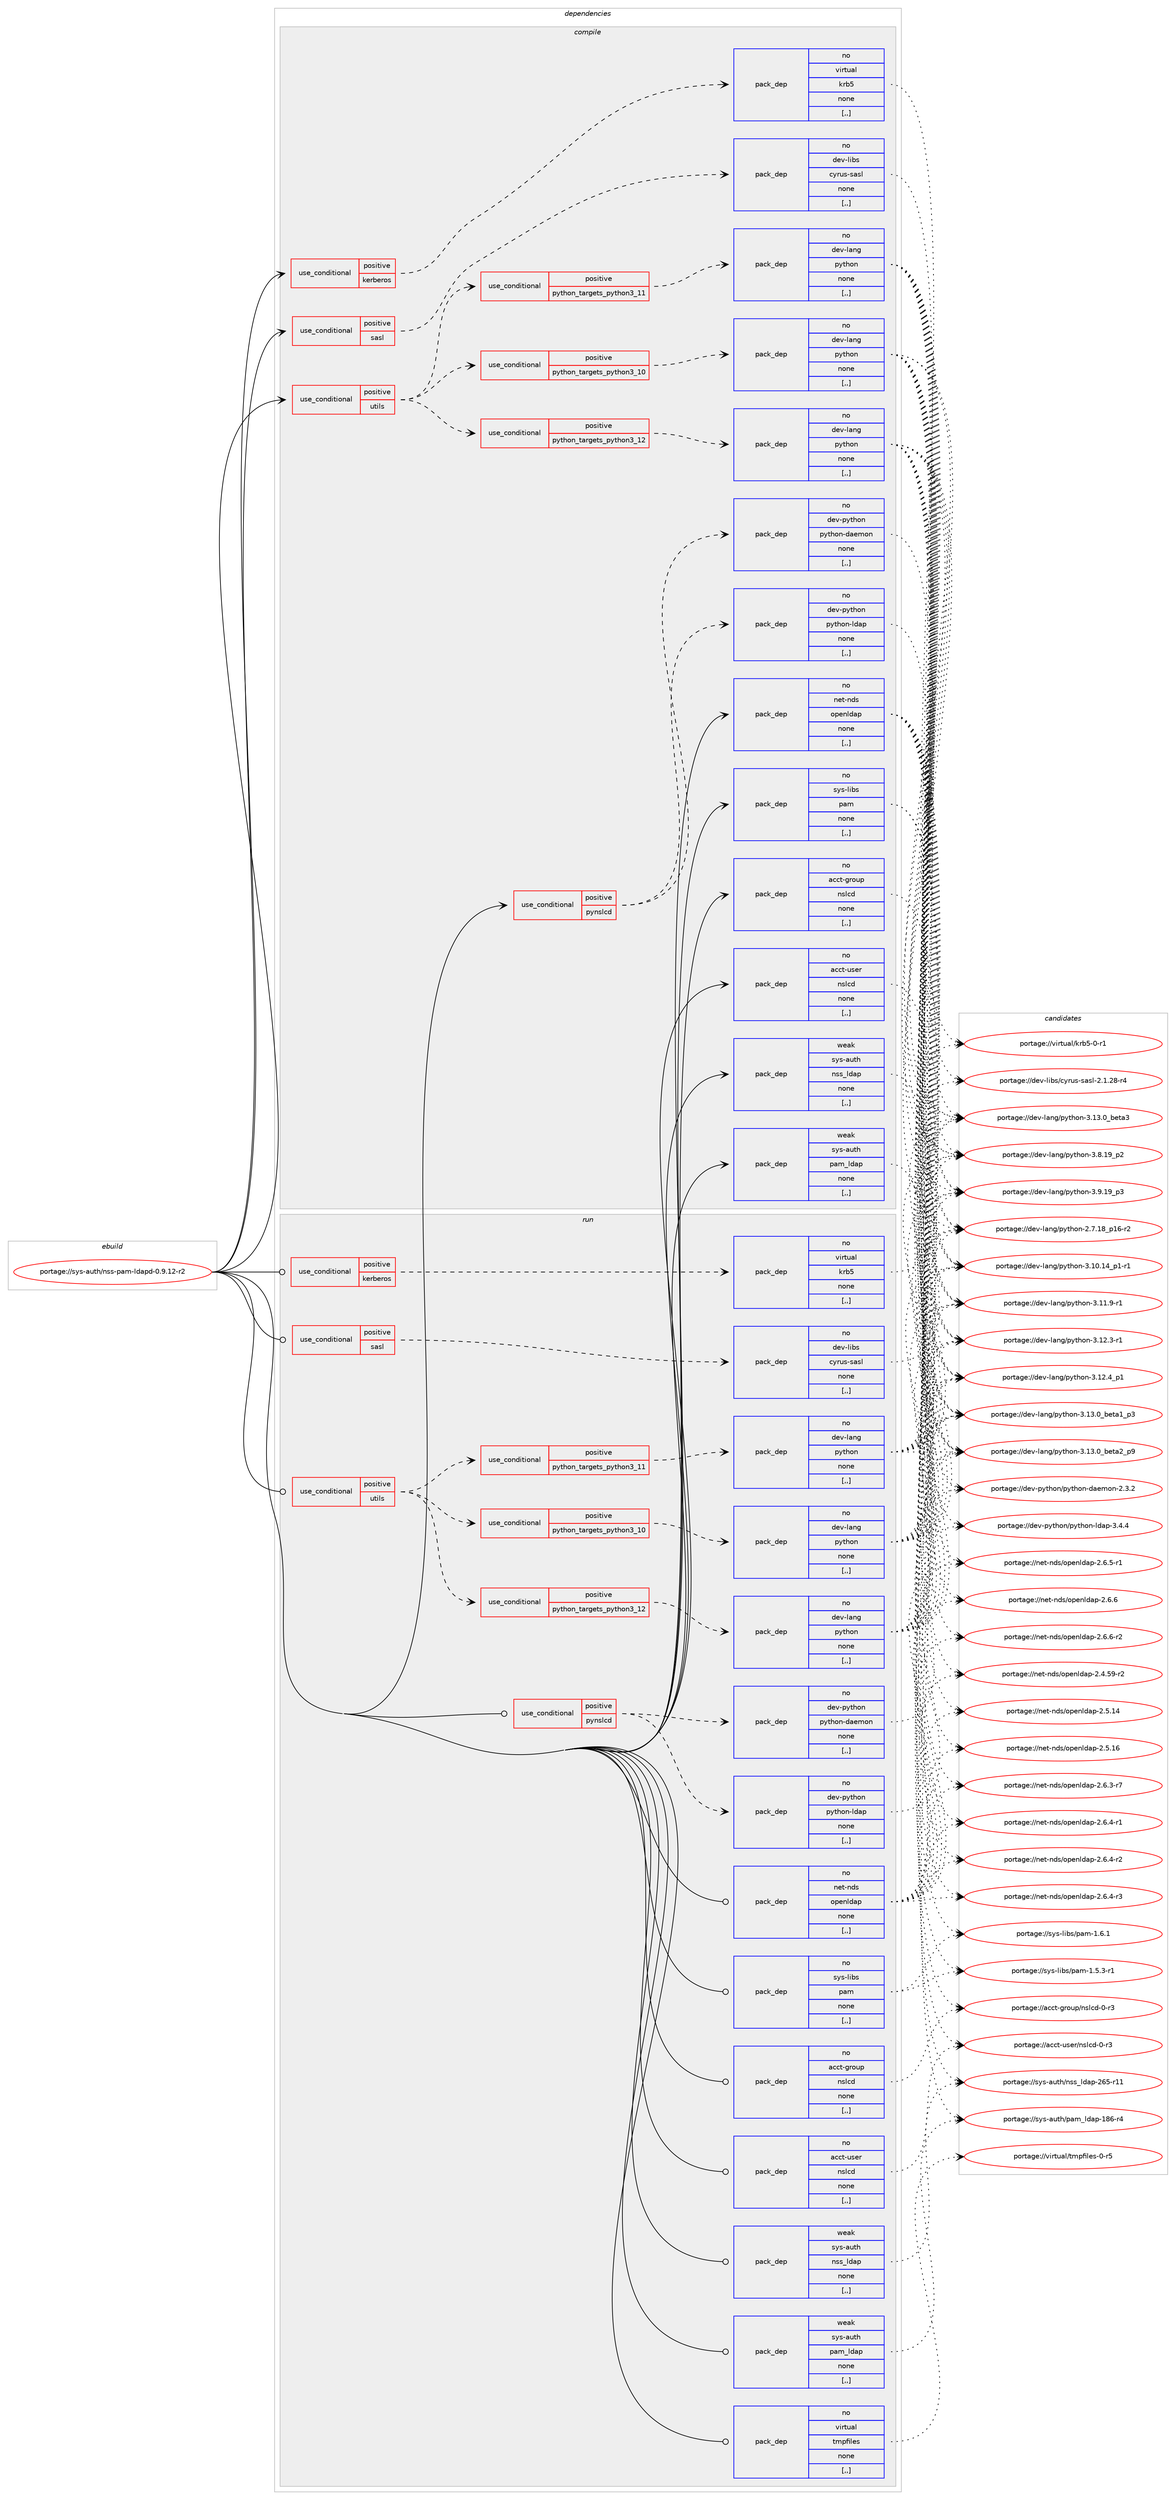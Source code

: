digraph prolog {

# *************
# Graph options
# *************

newrank=true;
concentrate=true;
compound=true;
graph [rankdir=LR,fontname=Helvetica,fontsize=10,ranksep=1.5];#, ranksep=2.5, nodesep=0.2];
edge  [arrowhead=vee];
node  [fontname=Helvetica,fontsize=10];

# **********
# The ebuild
# **********

subgraph cluster_leftcol {
color=gray;
rank=same;
label=<<i>ebuild</i>>;
id [label="portage://sys-auth/nss-pam-ldapd-0.9.12-r2", color=red, width=4, href="../sys-auth/nss-pam-ldapd-0.9.12-r2.svg"];
}

# ****************
# The dependencies
# ****************

subgraph cluster_midcol {
color=gray;
label=<<i>dependencies</i>>;
subgraph cluster_compile {
fillcolor="#eeeeee";
style=filled;
label=<<i>compile</i>>;
subgraph cond110501 {
dependency417073 [label=<<TABLE BORDER="0" CELLBORDER="1" CELLSPACING="0" CELLPADDING="4"><TR><TD ROWSPAN="3" CELLPADDING="10">use_conditional</TD></TR><TR><TD>positive</TD></TR><TR><TD>kerberos</TD></TR></TABLE>>, shape=none, color=red];
subgraph pack303703 {
dependency417074 [label=<<TABLE BORDER="0" CELLBORDER="1" CELLSPACING="0" CELLPADDING="4" WIDTH="220"><TR><TD ROWSPAN="6" CELLPADDING="30">pack_dep</TD></TR><TR><TD WIDTH="110">no</TD></TR><TR><TD>virtual</TD></TR><TR><TD>krb5</TD></TR><TR><TD>none</TD></TR><TR><TD>[,,]</TD></TR></TABLE>>, shape=none, color=blue];
}
dependency417073:e -> dependency417074:w [weight=20,style="dashed",arrowhead="vee"];
}
id:e -> dependency417073:w [weight=20,style="solid",arrowhead="vee"];
subgraph cond110502 {
dependency417075 [label=<<TABLE BORDER="0" CELLBORDER="1" CELLSPACING="0" CELLPADDING="4"><TR><TD ROWSPAN="3" CELLPADDING="10">use_conditional</TD></TR><TR><TD>positive</TD></TR><TR><TD>pynslcd</TD></TR></TABLE>>, shape=none, color=red];
subgraph pack303704 {
dependency417076 [label=<<TABLE BORDER="0" CELLBORDER="1" CELLSPACING="0" CELLPADDING="4" WIDTH="220"><TR><TD ROWSPAN="6" CELLPADDING="30">pack_dep</TD></TR><TR><TD WIDTH="110">no</TD></TR><TR><TD>dev-python</TD></TR><TR><TD>python-ldap</TD></TR><TR><TD>none</TD></TR><TR><TD>[,,]</TD></TR></TABLE>>, shape=none, color=blue];
}
dependency417075:e -> dependency417076:w [weight=20,style="dashed",arrowhead="vee"];
subgraph pack303705 {
dependency417077 [label=<<TABLE BORDER="0" CELLBORDER="1" CELLSPACING="0" CELLPADDING="4" WIDTH="220"><TR><TD ROWSPAN="6" CELLPADDING="30">pack_dep</TD></TR><TR><TD WIDTH="110">no</TD></TR><TR><TD>dev-python</TD></TR><TR><TD>python-daemon</TD></TR><TR><TD>none</TD></TR><TR><TD>[,,]</TD></TR></TABLE>>, shape=none, color=blue];
}
dependency417075:e -> dependency417077:w [weight=20,style="dashed",arrowhead="vee"];
}
id:e -> dependency417075:w [weight=20,style="solid",arrowhead="vee"];
subgraph cond110503 {
dependency417078 [label=<<TABLE BORDER="0" CELLBORDER="1" CELLSPACING="0" CELLPADDING="4"><TR><TD ROWSPAN="3" CELLPADDING="10">use_conditional</TD></TR><TR><TD>positive</TD></TR><TR><TD>sasl</TD></TR></TABLE>>, shape=none, color=red];
subgraph pack303706 {
dependency417079 [label=<<TABLE BORDER="0" CELLBORDER="1" CELLSPACING="0" CELLPADDING="4" WIDTH="220"><TR><TD ROWSPAN="6" CELLPADDING="30">pack_dep</TD></TR><TR><TD WIDTH="110">no</TD></TR><TR><TD>dev-libs</TD></TR><TR><TD>cyrus-sasl</TD></TR><TR><TD>none</TD></TR><TR><TD>[,,]</TD></TR></TABLE>>, shape=none, color=blue];
}
dependency417078:e -> dependency417079:w [weight=20,style="dashed",arrowhead="vee"];
}
id:e -> dependency417078:w [weight=20,style="solid",arrowhead="vee"];
subgraph cond110504 {
dependency417080 [label=<<TABLE BORDER="0" CELLBORDER="1" CELLSPACING="0" CELLPADDING="4"><TR><TD ROWSPAN="3" CELLPADDING="10">use_conditional</TD></TR><TR><TD>positive</TD></TR><TR><TD>utils</TD></TR></TABLE>>, shape=none, color=red];
subgraph cond110505 {
dependency417081 [label=<<TABLE BORDER="0" CELLBORDER="1" CELLSPACING="0" CELLPADDING="4"><TR><TD ROWSPAN="3" CELLPADDING="10">use_conditional</TD></TR><TR><TD>positive</TD></TR><TR><TD>python_targets_python3_10</TD></TR></TABLE>>, shape=none, color=red];
subgraph pack303707 {
dependency417082 [label=<<TABLE BORDER="0" CELLBORDER="1" CELLSPACING="0" CELLPADDING="4" WIDTH="220"><TR><TD ROWSPAN="6" CELLPADDING="30">pack_dep</TD></TR><TR><TD WIDTH="110">no</TD></TR><TR><TD>dev-lang</TD></TR><TR><TD>python</TD></TR><TR><TD>none</TD></TR><TR><TD>[,,]</TD></TR></TABLE>>, shape=none, color=blue];
}
dependency417081:e -> dependency417082:w [weight=20,style="dashed",arrowhead="vee"];
}
dependency417080:e -> dependency417081:w [weight=20,style="dashed",arrowhead="vee"];
subgraph cond110506 {
dependency417083 [label=<<TABLE BORDER="0" CELLBORDER="1" CELLSPACING="0" CELLPADDING="4"><TR><TD ROWSPAN="3" CELLPADDING="10">use_conditional</TD></TR><TR><TD>positive</TD></TR><TR><TD>python_targets_python3_11</TD></TR></TABLE>>, shape=none, color=red];
subgraph pack303708 {
dependency417084 [label=<<TABLE BORDER="0" CELLBORDER="1" CELLSPACING="0" CELLPADDING="4" WIDTH="220"><TR><TD ROWSPAN="6" CELLPADDING="30">pack_dep</TD></TR><TR><TD WIDTH="110">no</TD></TR><TR><TD>dev-lang</TD></TR><TR><TD>python</TD></TR><TR><TD>none</TD></TR><TR><TD>[,,]</TD></TR></TABLE>>, shape=none, color=blue];
}
dependency417083:e -> dependency417084:w [weight=20,style="dashed",arrowhead="vee"];
}
dependency417080:e -> dependency417083:w [weight=20,style="dashed",arrowhead="vee"];
subgraph cond110507 {
dependency417085 [label=<<TABLE BORDER="0" CELLBORDER="1" CELLSPACING="0" CELLPADDING="4"><TR><TD ROWSPAN="3" CELLPADDING="10">use_conditional</TD></TR><TR><TD>positive</TD></TR><TR><TD>python_targets_python3_12</TD></TR></TABLE>>, shape=none, color=red];
subgraph pack303709 {
dependency417086 [label=<<TABLE BORDER="0" CELLBORDER="1" CELLSPACING="0" CELLPADDING="4" WIDTH="220"><TR><TD ROWSPAN="6" CELLPADDING="30">pack_dep</TD></TR><TR><TD WIDTH="110">no</TD></TR><TR><TD>dev-lang</TD></TR><TR><TD>python</TD></TR><TR><TD>none</TD></TR><TR><TD>[,,]</TD></TR></TABLE>>, shape=none, color=blue];
}
dependency417085:e -> dependency417086:w [weight=20,style="dashed",arrowhead="vee"];
}
dependency417080:e -> dependency417085:w [weight=20,style="dashed",arrowhead="vee"];
}
id:e -> dependency417080:w [weight=20,style="solid",arrowhead="vee"];
subgraph pack303710 {
dependency417087 [label=<<TABLE BORDER="0" CELLBORDER="1" CELLSPACING="0" CELLPADDING="4" WIDTH="220"><TR><TD ROWSPAN="6" CELLPADDING="30">pack_dep</TD></TR><TR><TD WIDTH="110">no</TD></TR><TR><TD>acct-group</TD></TR><TR><TD>nslcd</TD></TR><TR><TD>none</TD></TR><TR><TD>[,,]</TD></TR></TABLE>>, shape=none, color=blue];
}
id:e -> dependency417087:w [weight=20,style="solid",arrowhead="vee"];
subgraph pack303711 {
dependency417088 [label=<<TABLE BORDER="0" CELLBORDER="1" CELLSPACING="0" CELLPADDING="4" WIDTH="220"><TR><TD ROWSPAN="6" CELLPADDING="30">pack_dep</TD></TR><TR><TD WIDTH="110">no</TD></TR><TR><TD>acct-user</TD></TR><TR><TD>nslcd</TD></TR><TR><TD>none</TD></TR><TR><TD>[,,]</TD></TR></TABLE>>, shape=none, color=blue];
}
id:e -> dependency417088:w [weight=20,style="solid",arrowhead="vee"];
subgraph pack303712 {
dependency417089 [label=<<TABLE BORDER="0" CELLBORDER="1" CELLSPACING="0" CELLPADDING="4" WIDTH="220"><TR><TD ROWSPAN="6" CELLPADDING="30">pack_dep</TD></TR><TR><TD WIDTH="110">no</TD></TR><TR><TD>net-nds</TD></TR><TR><TD>openldap</TD></TR><TR><TD>none</TD></TR><TR><TD>[,,]</TD></TR></TABLE>>, shape=none, color=blue];
}
id:e -> dependency417089:w [weight=20,style="solid",arrowhead="vee"];
subgraph pack303713 {
dependency417090 [label=<<TABLE BORDER="0" CELLBORDER="1" CELLSPACING="0" CELLPADDING="4" WIDTH="220"><TR><TD ROWSPAN="6" CELLPADDING="30">pack_dep</TD></TR><TR><TD WIDTH="110">no</TD></TR><TR><TD>sys-libs</TD></TR><TR><TD>pam</TD></TR><TR><TD>none</TD></TR><TR><TD>[,,]</TD></TR></TABLE>>, shape=none, color=blue];
}
id:e -> dependency417090:w [weight=20,style="solid",arrowhead="vee"];
subgraph pack303714 {
dependency417091 [label=<<TABLE BORDER="0" CELLBORDER="1" CELLSPACING="0" CELLPADDING="4" WIDTH="220"><TR><TD ROWSPAN="6" CELLPADDING="30">pack_dep</TD></TR><TR><TD WIDTH="110">weak</TD></TR><TR><TD>sys-auth</TD></TR><TR><TD>nss_ldap</TD></TR><TR><TD>none</TD></TR><TR><TD>[,,]</TD></TR></TABLE>>, shape=none, color=blue];
}
id:e -> dependency417091:w [weight=20,style="solid",arrowhead="vee"];
subgraph pack303715 {
dependency417092 [label=<<TABLE BORDER="0" CELLBORDER="1" CELLSPACING="0" CELLPADDING="4" WIDTH="220"><TR><TD ROWSPAN="6" CELLPADDING="30">pack_dep</TD></TR><TR><TD WIDTH="110">weak</TD></TR><TR><TD>sys-auth</TD></TR><TR><TD>pam_ldap</TD></TR><TR><TD>none</TD></TR><TR><TD>[,,]</TD></TR></TABLE>>, shape=none, color=blue];
}
id:e -> dependency417092:w [weight=20,style="solid",arrowhead="vee"];
}
subgraph cluster_compileandrun {
fillcolor="#eeeeee";
style=filled;
label=<<i>compile and run</i>>;
}
subgraph cluster_run {
fillcolor="#eeeeee";
style=filled;
label=<<i>run</i>>;
subgraph cond110508 {
dependency417093 [label=<<TABLE BORDER="0" CELLBORDER="1" CELLSPACING="0" CELLPADDING="4"><TR><TD ROWSPAN="3" CELLPADDING="10">use_conditional</TD></TR><TR><TD>positive</TD></TR><TR><TD>kerberos</TD></TR></TABLE>>, shape=none, color=red];
subgraph pack303716 {
dependency417094 [label=<<TABLE BORDER="0" CELLBORDER="1" CELLSPACING="0" CELLPADDING="4" WIDTH="220"><TR><TD ROWSPAN="6" CELLPADDING="30">pack_dep</TD></TR><TR><TD WIDTH="110">no</TD></TR><TR><TD>virtual</TD></TR><TR><TD>krb5</TD></TR><TR><TD>none</TD></TR><TR><TD>[,,]</TD></TR></TABLE>>, shape=none, color=blue];
}
dependency417093:e -> dependency417094:w [weight=20,style="dashed",arrowhead="vee"];
}
id:e -> dependency417093:w [weight=20,style="solid",arrowhead="odot"];
subgraph cond110509 {
dependency417095 [label=<<TABLE BORDER="0" CELLBORDER="1" CELLSPACING="0" CELLPADDING="4"><TR><TD ROWSPAN="3" CELLPADDING="10">use_conditional</TD></TR><TR><TD>positive</TD></TR><TR><TD>pynslcd</TD></TR></TABLE>>, shape=none, color=red];
subgraph pack303717 {
dependency417096 [label=<<TABLE BORDER="0" CELLBORDER="1" CELLSPACING="0" CELLPADDING="4" WIDTH="220"><TR><TD ROWSPAN="6" CELLPADDING="30">pack_dep</TD></TR><TR><TD WIDTH="110">no</TD></TR><TR><TD>dev-python</TD></TR><TR><TD>python-ldap</TD></TR><TR><TD>none</TD></TR><TR><TD>[,,]</TD></TR></TABLE>>, shape=none, color=blue];
}
dependency417095:e -> dependency417096:w [weight=20,style="dashed",arrowhead="vee"];
subgraph pack303718 {
dependency417097 [label=<<TABLE BORDER="0" CELLBORDER="1" CELLSPACING="0" CELLPADDING="4" WIDTH="220"><TR><TD ROWSPAN="6" CELLPADDING="30">pack_dep</TD></TR><TR><TD WIDTH="110">no</TD></TR><TR><TD>dev-python</TD></TR><TR><TD>python-daemon</TD></TR><TR><TD>none</TD></TR><TR><TD>[,,]</TD></TR></TABLE>>, shape=none, color=blue];
}
dependency417095:e -> dependency417097:w [weight=20,style="dashed",arrowhead="vee"];
}
id:e -> dependency417095:w [weight=20,style="solid",arrowhead="odot"];
subgraph cond110510 {
dependency417098 [label=<<TABLE BORDER="0" CELLBORDER="1" CELLSPACING="0" CELLPADDING="4"><TR><TD ROWSPAN="3" CELLPADDING="10">use_conditional</TD></TR><TR><TD>positive</TD></TR><TR><TD>sasl</TD></TR></TABLE>>, shape=none, color=red];
subgraph pack303719 {
dependency417099 [label=<<TABLE BORDER="0" CELLBORDER="1" CELLSPACING="0" CELLPADDING="4" WIDTH="220"><TR><TD ROWSPAN="6" CELLPADDING="30">pack_dep</TD></TR><TR><TD WIDTH="110">no</TD></TR><TR><TD>dev-libs</TD></TR><TR><TD>cyrus-sasl</TD></TR><TR><TD>none</TD></TR><TR><TD>[,,]</TD></TR></TABLE>>, shape=none, color=blue];
}
dependency417098:e -> dependency417099:w [weight=20,style="dashed",arrowhead="vee"];
}
id:e -> dependency417098:w [weight=20,style="solid",arrowhead="odot"];
subgraph cond110511 {
dependency417100 [label=<<TABLE BORDER="0" CELLBORDER="1" CELLSPACING="0" CELLPADDING="4"><TR><TD ROWSPAN="3" CELLPADDING="10">use_conditional</TD></TR><TR><TD>positive</TD></TR><TR><TD>utils</TD></TR></TABLE>>, shape=none, color=red];
subgraph cond110512 {
dependency417101 [label=<<TABLE BORDER="0" CELLBORDER="1" CELLSPACING="0" CELLPADDING="4"><TR><TD ROWSPAN="3" CELLPADDING="10">use_conditional</TD></TR><TR><TD>positive</TD></TR><TR><TD>python_targets_python3_10</TD></TR></TABLE>>, shape=none, color=red];
subgraph pack303720 {
dependency417102 [label=<<TABLE BORDER="0" CELLBORDER="1" CELLSPACING="0" CELLPADDING="4" WIDTH="220"><TR><TD ROWSPAN="6" CELLPADDING="30">pack_dep</TD></TR><TR><TD WIDTH="110">no</TD></TR><TR><TD>dev-lang</TD></TR><TR><TD>python</TD></TR><TR><TD>none</TD></TR><TR><TD>[,,]</TD></TR></TABLE>>, shape=none, color=blue];
}
dependency417101:e -> dependency417102:w [weight=20,style="dashed",arrowhead="vee"];
}
dependency417100:e -> dependency417101:w [weight=20,style="dashed",arrowhead="vee"];
subgraph cond110513 {
dependency417103 [label=<<TABLE BORDER="0" CELLBORDER="1" CELLSPACING="0" CELLPADDING="4"><TR><TD ROWSPAN="3" CELLPADDING="10">use_conditional</TD></TR><TR><TD>positive</TD></TR><TR><TD>python_targets_python3_11</TD></TR></TABLE>>, shape=none, color=red];
subgraph pack303721 {
dependency417104 [label=<<TABLE BORDER="0" CELLBORDER="1" CELLSPACING="0" CELLPADDING="4" WIDTH="220"><TR><TD ROWSPAN="6" CELLPADDING="30">pack_dep</TD></TR><TR><TD WIDTH="110">no</TD></TR><TR><TD>dev-lang</TD></TR><TR><TD>python</TD></TR><TR><TD>none</TD></TR><TR><TD>[,,]</TD></TR></TABLE>>, shape=none, color=blue];
}
dependency417103:e -> dependency417104:w [weight=20,style="dashed",arrowhead="vee"];
}
dependency417100:e -> dependency417103:w [weight=20,style="dashed",arrowhead="vee"];
subgraph cond110514 {
dependency417105 [label=<<TABLE BORDER="0" CELLBORDER="1" CELLSPACING="0" CELLPADDING="4"><TR><TD ROWSPAN="3" CELLPADDING="10">use_conditional</TD></TR><TR><TD>positive</TD></TR><TR><TD>python_targets_python3_12</TD></TR></TABLE>>, shape=none, color=red];
subgraph pack303722 {
dependency417106 [label=<<TABLE BORDER="0" CELLBORDER="1" CELLSPACING="0" CELLPADDING="4" WIDTH="220"><TR><TD ROWSPAN="6" CELLPADDING="30">pack_dep</TD></TR><TR><TD WIDTH="110">no</TD></TR><TR><TD>dev-lang</TD></TR><TR><TD>python</TD></TR><TR><TD>none</TD></TR><TR><TD>[,,]</TD></TR></TABLE>>, shape=none, color=blue];
}
dependency417105:e -> dependency417106:w [weight=20,style="dashed",arrowhead="vee"];
}
dependency417100:e -> dependency417105:w [weight=20,style="dashed",arrowhead="vee"];
}
id:e -> dependency417100:w [weight=20,style="solid",arrowhead="odot"];
subgraph pack303723 {
dependency417107 [label=<<TABLE BORDER="0" CELLBORDER="1" CELLSPACING="0" CELLPADDING="4" WIDTH="220"><TR><TD ROWSPAN="6" CELLPADDING="30">pack_dep</TD></TR><TR><TD WIDTH="110">no</TD></TR><TR><TD>acct-group</TD></TR><TR><TD>nslcd</TD></TR><TR><TD>none</TD></TR><TR><TD>[,,]</TD></TR></TABLE>>, shape=none, color=blue];
}
id:e -> dependency417107:w [weight=20,style="solid",arrowhead="odot"];
subgraph pack303724 {
dependency417108 [label=<<TABLE BORDER="0" CELLBORDER="1" CELLSPACING="0" CELLPADDING="4" WIDTH="220"><TR><TD ROWSPAN="6" CELLPADDING="30">pack_dep</TD></TR><TR><TD WIDTH="110">no</TD></TR><TR><TD>acct-user</TD></TR><TR><TD>nslcd</TD></TR><TR><TD>none</TD></TR><TR><TD>[,,]</TD></TR></TABLE>>, shape=none, color=blue];
}
id:e -> dependency417108:w [weight=20,style="solid",arrowhead="odot"];
subgraph pack303725 {
dependency417109 [label=<<TABLE BORDER="0" CELLBORDER="1" CELLSPACING="0" CELLPADDING="4" WIDTH="220"><TR><TD ROWSPAN="6" CELLPADDING="30">pack_dep</TD></TR><TR><TD WIDTH="110">no</TD></TR><TR><TD>net-nds</TD></TR><TR><TD>openldap</TD></TR><TR><TD>none</TD></TR><TR><TD>[,,]</TD></TR></TABLE>>, shape=none, color=blue];
}
id:e -> dependency417109:w [weight=20,style="solid",arrowhead="odot"];
subgraph pack303726 {
dependency417110 [label=<<TABLE BORDER="0" CELLBORDER="1" CELLSPACING="0" CELLPADDING="4" WIDTH="220"><TR><TD ROWSPAN="6" CELLPADDING="30">pack_dep</TD></TR><TR><TD WIDTH="110">no</TD></TR><TR><TD>sys-libs</TD></TR><TR><TD>pam</TD></TR><TR><TD>none</TD></TR><TR><TD>[,,]</TD></TR></TABLE>>, shape=none, color=blue];
}
id:e -> dependency417110:w [weight=20,style="solid",arrowhead="odot"];
subgraph pack303727 {
dependency417111 [label=<<TABLE BORDER="0" CELLBORDER="1" CELLSPACING="0" CELLPADDING="4" WIDTH="220"><TR><TD ROWSPAN="6" CELLPADDING="30">pack_dep</TD></TR><TR><TD WIDTH="110">no</TD></TR><TR><TD>virtual</TD></TR><TR><TD>tmpfiles</TD></TR><TR><TD>none</TD></TR><TR><TD>[,,]</TD></TR></TABLE>>, shape=none, color=blue];
}
id:e -> dependency417111:w [weight=20,style="solid",arrowhead="odot"];
subgraph pack303728 {
dependency417112 [label=<<TABLE BORDER="0" CELLBORDER="1" CELLSPACING="0" CELLPADDING="4" WIDTH="220"><TR><TD ROWSPAN="6" CELLPADDING="30">pack_dep</TD></TR><TR><TD WIDTH="110">weak</TD></TR><TR><TD>sys-auth</TD></TR><TR><TD>nss_ldap</TD></TR><TR><TD>none</TD></TR><TR><TD>[,,]</TD></TR></TABLE>>, shape=none, color=blue];
}
id:e -> dependency417112:w [weight=20,style="solid",arrowhead="odot"];
subgraph pack303729 {
dependency417113 [label=<<TABLE BORDER="0" CELLBORDER="1" CELLSPACING="0" CELLPADDING="4" WIDTH="220"><TR><TD ROWSPAN="6" CELLPADDING="30">pack_dep</TD></TR><TR><TD WIDTH="110">weak</TD></TR><TR><TD>sys-auth</TD></TR><TR><TD>pam_ldap</TD></TR><TR><TD>none</TD></TR><TR><TD>[,,]</TD></TR></TABLE>>, shape=none, color=blue];
}
id:e -> dependency417113:w [weight=20,style="solid",arrowhead="odot"];
}
}

# **************
# The candidates
# **************

subgraph cluster_choices {
rank=same;
color=gray;
label=<<i>candidates</i>>;

subgraph choice303703 {
color=black;
nodesep=1;
choice1181051141161179710847107114985345484511449 [label="portage://virtual/krb5-0-r1", color=red, width=4,href="../virtual/krb5-0-r1.svg"];
dependency417074:e -> choice1181051141161179710847107114985345484511449:w [style=dotted,weight="100"];
}
subgraph choice303704 {
color=black;
nodesep=1;
choice10010111845112121116104111110471121211161041111104510810097112455146524652 [label="portage://dev-python/python-ldap-3.4.4", color=red, width=4,href="../dev-python/python-ldap-3.4.4.svg"];
dependency417076:e -> choice10010111845112121116104111110471121211161041111104510810097112455146524652:w [style=dotted,weight="100"];
}
subgraph choice303705 {
color=black;
nodesep=1;
choice10010111845112121116104111110471121211161041111104510097101109111110455046514650 [label="portage://dev-python/python-daemon-2.3.2", color=red, width=4,href="../dev-python/python-daemon-2.3.2.svg"];
dependency417077:e -> choice10010111845112121116104111110471121211161041111104510097101109111110455046514650:w [style=dotted,weight="100"];
}
subgraph choice303706 {
color=black;
nodesep=1;
choice100101118451081059811547991211141171154511597115108455046494650564511452 [label="portage://dev-libs/cyrus-sasl-2.1.28-r4", color=red, width=4,href="../dev-libs/cyrus-sasl-2.1.28-r4.svg"];
dependency417079:e -> choice100101118451081059811547991211141171154511597115108455046494650564511452:w [style=dotted,weight="100"];
}
subgraph choice303707 {
color=black;
nodesep=1;
choice100101118451089711010347112121116104111110455046554649569511249544511450 [label="portage://dev-lang/python-2.7.18_p16-r2", color=red, width=4,href="../dev-lang/python-2.7.18_p16-r2.svg"];
choice100101118451089711010347112121116104111110455146494846495295112494511449 [label="portage://dev-lang/python-3.10.14_p1-r1", color=red, width=4,href="../dev-lang/python-3.10.14_p1-r1.svg"];
choice100101118451089711010347112121116104111110455146494946574511449 [label="portage://dev-lang/python-3.11.9-r1", color=red, width=4,href="../dev-lang/python-3.11.9-r1.svg"];
choice100101118451089711010347112121116104111110455146495046514511449 [label="portage://dev-lang/python-3.12.3-r1", color=red, width=4,href="../dev-lang/python-3.12.3-r1.svg"];
choice100101118451089711010347112121116104111110455146495046529511249 [label="portage://dev-lang/python-3.12.4_p1", color=red, width=4,href="../dev-lang/python-3.12.4_p1.svg"];
choice10010111845108971101034711212111610411111045514649514648959810111697499511251 [label="portage://dev-lang/python-3.13.0_beta1_p3", color=red, width=4,href="../dev-lang/python-3.13.0_beta1_p3.svg"];
choice10010111845108971101034711212111610411111045514649514648959810111697509511257 [label="portage://dev-lang/python-3.13.0_beta2_p9", color=red, width=4,href="../dev-lang/python-3.13.0_beta2_p9.svg"];
choice1001011184510897110103471121211161041111104551464951464895981011169751 [label="portage://dev-lang/python-3.13.0_beta3", color=red, width=4,href="../dev-lang/python-3.13.0_beta3.svg"];
choice100101118451089711010347112121116104111110455146564649579511250 [label="portage://dev-lang/python-3.8.19_p2", color=red, width=4,href="../dev-lang/python-3.8.19_p2.svg"];
choice100101118451089711010347112121116104111110455146574649579511251 [label="portage://dev-lang/python-3.9.19_p3", color=red, width=4,href="../dev-lang/python-3.9.19_p3.svg"];
dependency417082:e -> choice100101118451089711010347112121116104111110455046554649569511249544511450:w [style=dotted,weight="100"];
dependency417082:e -> choice100101118451089711010347112121116104111110455146494846495295112494511449:w [style=dotted,weight="100"];
dependency417082:e -> choice100101118451089711010347112121116104111110455146494946574511449:w [style=dotted,weight="100"];
dependency417082:e -> choice100101118451089711010347112121116104111110455146495046514511449:w [style=dotted,weight="100"];
dependency417082:e -> choice100101118451089711010347112121116104111110455146495046529511249:w [style=dotted,weight="100"];
dependency417082:e -> choice10010111845108971101034711212111610411111045514649514648959810111697499511251:w [style=dotted,weight="100"];
dependency417082:e -> choice10010111845108971101034711212111610411111045514649514648959810111697509511257:w [style=dotted,weight="100"];
dependency417082:e -> choice1001011184510897110103471121211161041111104551464951464895981011169751:w [style=dotted,weight="100"];
dependency417082:e -> choice100101118451089711010347112121116104111110455146564649579511250:w [style=dotted,weight="100"];
dependency417082:e -> choice100101118451089711010347112121116104111110455146574649579511251:w [style=dotted,weight="100"];
}
subgraph choice303708 {
color=black;
nodesep=1;
choice100101118451089711010347112121116104111110455046554649569511249544511450 [label="portage://dev-lang/python-2.7.18_p16-r2", color=red, width=4,href="../dev-lang/python-2.7.18_p16-r2.svg"];
choice100101118451089711010347112121116104111110455146494846495295112494511449 [label="portage://dev-lang/python-3.10.14_p1-r1", color=red, width=4,href="../dev-lang/python-3.10.14_p1-r1.svg"];
choice100101118451089711010347112121116104111110455146494946574511449 [label="portage://dev-lang/python-3.11.9-r1", color=red, width=4,href="../dev-lang/python-3.11.9-r1.svg"];
choice100101118451089711010347112121116104111110455146495046514511449 [label="portage://dev-lang/python-3.12.3-r1", color=red, width=4,href="../dev-lang/python-3.12.3-r1.svg"];
choice100101118451089711010347112121116104111110455146495046529511249 [label="portage://dev-lang/python-3.12.4_p1", color=red, width=4,href="../dev-lang/python-3.12.4_p1.svg"];
choice10010111845108971101034711212111610411111045514649514648959810111697499511251 [label="portage://dev-lang/python-3.13.0_beta1_p3", color=red, width=4,href="../dev-lang/python-3.13.0_beta1_p3.svg"];
choice10010111845108971101034711212111610411111045514649514648959810111697509511257 [label="portage://dev-lang/python-3.13.0_beta2_p9", color=red, width=4,href="../dev-lang/python-3.13.0_beta2_p9.svg"];
choice1001011184510897110103471121211161041111104551464951464895981011169751 [label="portage://dev-lang/python-3.13.0_beta3", color=red, width=4,href="../dev-lang/python-3.13.0_beta3.svg"];
choice100101118451089711010347112121116104111110455146564649579511250 [label="portage://dev-lang/python-3.8.19_p2", color=red, width=4,href="../dev-lang/python-3.8.19_p2.svg"];
choice100101118451089711010347112121116104111110455146574649579511251 [label="portage://dev-lang/python-3.9.19_p3", color=red, width=4,href="../dev-lang/python-3.9.19_p3.svg"];
dependency417084:e -> choice100101118451089711010347112121116104111110455046554649569511249544511450:w [style=dotted,weight="100"];
dependency417084:e -> choice100101118451089711010347112121116104111110455146494846495295112494511449:w [style=dotted,weight="100"];
dependency417084:e -> choice100101118451089711010347112121116104111110455146494946574511449:w [style=dotted,weight="100"];
dependency417084:e -> choice100101118451089711010347112121116104111110455146495046514511449:w [style=dotted,weight="100"];
dependency417084:e -> choice100101118451089711010347112121116104111110455146495046529511249:w [style=dotted,weight="100"];
dependency417084:e -> choice10010111845108971101034711212111610411111045514649514648959810111697499511251:w [style=dotted,weight="100"];
dependency417084:e -> choice10010111845108971101034711212111610411111045514649514648959810111697509511257:w [style=dotted,weight="100"];
dependency417084:e -> choice1001011184510897110103471121211161041111104551464951464895981011169751:w [style=dotted,weight="100"];
dependency417084:e -> choice100101118451089711010347112121116104111110455146564649579511250:w [style=dotted,weight="100"];
dependency417084:e -> choice100101118451089711010347112121116104111110455146574649579511251:w [style=dotted,weight="100"];
}
subgraph choice303709 {
color=black;
nodesep=1;
choice100101118451089711010347112121116104111110455046554649569511249544511450 [label="portage://dev-lang/python-2.7.18_p16-r2", color=red, width=4,href="../dev-lang/python-2.7.18_p16-r2.svg"];
choice100101118451089711010347112121116104111110455146494846495295112494511449 [label="portage://dev-lang/python-3.10.14_p1-r1", color=red, width=4,href="../dev-lang/python-3.10.14_p1-r1.svg"];
choice100101118451089711010347112121116104111110455146494946574511449 [label="portage://dev-lang/python-3.11.9-r1", color=red, width=4,href="../dev-lang/python-3.11.9-r1.svg"];
choice100101118451089711010347112121116104111110455146495046514511449 [label="portage://dev-lang/python-3.12.3-r1", color=red, width=4,href="../dev-lang/python-3.12.3-r1.svg"];
choice100101118451089711010347112121116104111110455146495046529511249 [label="portage://dev-lang/python-3.12.4_p1", color=red, width=4,href="../dev-lang/python-3.12.4_p1.svg"];
choice10010111845108971101034711212111610411111045514649514648959810111697499511251 [label="portage://dev-lang/python-3.13.0_beta1_p3", color=red, width=4,href="../dev-lang/python-3.13.0_beta1_p3.svg"];
choice10010111845108971101034711212111610411111045514649514648959810111697509511257 [label="portage://dev-lang/python-3.13.0_beta2_p9", color=red, width=4,href="../dev-lang/python-3.13.0_beta2_p9.svg"];
choice1001011184510897110103471121211161041111104551464951464895981011169751 [label="portage://dev-lang/python-3.13.0_beta3", color=red, width=4,href="../dev-lang/python-3.13.0_beta3.svg"];
choice100101118451089711010347112121116104111110455146564649579511250 [label="portage://dev-lang/python-3.8.19_p2", color=red, width=4,href="../dev-lang/python-3.8.19_p2.svg"];
choice100101118451089711010347112121116104111110455146574649579511251 [label="portage://dev-lang/python-3.9.19_p3", color=red, width=4,href="../dev-lang/python-3.9.19_p3.svg"];
dependency417086:e -> choice100101118451089711010347112121116104111110455046554649569511249544511450:w [style=dotted,weight="100"];
dependency417086:e -> choice100101118451089711010347112121116104111110455146494846495295112494511449:w [style=dotted,weight="100"];
dependency417086:e -> choice100101118451089711010347112121116104111110455146494946574511449:w [style=dotted,weight="100"];
dependency417086:e -> choice100101118451089711010347112121116104111110455146495046514511449:w [style=dotted,weight="100"];
dependency417086:e -> choice100101118451089711010347112121116104111110455146495046529511249:w [style=dotted,weight="100"];
dependency417086:e -> choice10010111845108971101034711212111610411111045514649514648959810111697499511251:w [style=dotted,weight="100"];
dependency417086:e -> choice10010111845108971101034711212111610411111045514649514648959810111697509511257:w [style=dotted,weight="100"];
dependency417086:e -> choice1001011184510897110103471121211161041111104551464951464895981011169751:w [style=dotted,weight="100"];
dependency417086:e -> choice100101118451089711010347112121116104111110455146564649579511250:w [style=dotted,weight="100"];
dependency417086:e -> choice100101118451089711010347112121116104111110455146574649579511251:w [style=dotted,weight="100"];
}
subgraph choice303710 {
color=black;
nodesep=1;
choice97999911645103114111117112471101151089910045484511451 [label="portage://acct-group/nslcd-0-r3", color=red, width=4,href="../acct-group/nslcd-0-r3.svg"];
dependency417087:e -> choice97999911645103114111117112471101151089910045484511451:w [style=dotted,weight="100"];
}
subgraph choice303711 {
color=black;
nodesep=1;
choice97999911645117115101114471101151089910045484511451 [label="portage://acct-user/nslcd-0-r3", color=red, width=4,href="../acct-user/nslcd-0-r3.svg"];
dependency417088:e -> choice97999911645117115101114471101151089910045484511451:w [style=dotted,weight="100"];
}
subgraph choice303712 {
color=black;
nodesep=1;
choice110101116451101001154711111210111010810097112455046524653574511450 [label="portage://net-nds/openldap-2.4.59-r2", color=red, width=4,href="../net-nds/openldap-2.4.59-r2.svg"];
choice11010111645110100115471111121011101081009711245504653464952 [label="portage://net-nds/openldap-2.5.14", color=red, width=4,href="../net-nds/openldap-2.5.14.svg"];
choice11010111645110100115471111121011101081009711245504653464954 [label="portage://net-nds/openldap-2.5.16", color=red, width=4,href="../net-nds/openldap-2.5.16.svg"];
choice1101011164511010011547111112101110108100971124550465446514511455 [label="portage://net-nds/openldap-2.6.3-r7", color=red, width=4,href="../net-nds/openldap-2.6.3-r7.svg"];
choice1101011164511010011547111112101110108100971124550465446524511449 [label="portage://net-nds/openldap-2.6.4-r1", color=red, width=4,href="../net-nds/openldap-2.6.4-r1.svg"];
choice1101011164511010011547111112101110108100971124550465446524511450 [label="portage://net-nds/openldap-2.6.4-r2", color=red, width=4,href="../net-nds/openldap-2.6.4-r2.svg"];
choice1101011164511010011547111112101110108100971124550465446524511451 [label="portage://net-nds/openldap-2.6.4-r3", color=red, width=4,href="../net-nds/openldap-2.6.4-r3.svg"];
choice1101011164511010011547111112101110108100971124550465446534511449 [label="portage://net-nds/openldap-2.6.5-r1", color=red, width=4,href="../net-nds/openldap-2.6.5-r1.svg"];
choice110101116451101001154711111210111010810097112455046544654 [label="portage://net-nds/openldap-2.6.6", color=red, width=4,href="../net-nds/openldap-2.6.6.svg"];
choice1101011164511010011547111112101110108100971124550465446544511450 [label="portage://net-nds/openldap-2.6.6-r2", color=red, width=4,href="../net-nds/openldap-2.6.6-r2.svg"];
dependency417089:e -> choice110101116451101001154711111210111010810097112455046524653574511450:w [style=dotted,weight="100"];
dependency417089:e -> choice11010111645110100115471111121011101081009711245504653464952:w [style=dotted,weight="100"];
dependency417089:e -> choice11010111645110100115471111121011101081009711245504653464954:w [style=dotted,weight="100"];
dependency417089:e -> choice1101011164511010011547111112101110108100971124550465446514511455:w [style=dotted,weight="100"];
dependency417089:e -> choice1101011164511010011547111112101110108100971124550465446524511449:w [style=dotted,weight="100"];
dependency417089:e -> choice1101011164511010011547111112101110108100971124550465446524511450:w [style=dotted,weight="100"];
dependency417089:e -> choice1101011164511010011547111112101110108100971124550465446524511451:w [style=dotted,weight="100"];
dependency417089:e -> choice1101011164511010011547111112101110108100971124550465446534511449:w [style=dotted,weight="100"];
dependency417089:e -> choice110101116451101001154711111210111010810097112455046544654:w [style=dotted,weight="100"];
dependency417089:e -> choice1101011164511010011547111112101110108100971124550465446544511450:w [style=dotted,weight="100"];
}
subgraph choice303713 {
color=black;
nodesep=1;
choice115121115451081059811547112971094549465346514511449 [label="portage://sys-libs/pam-1.5.3-r1", color=red, width=4,href="../sys-libs/pam-1.5.3-r1.svg"];
choice11512111545108105981154711297109454946544649 [label="portage://sys-libs/pam-1.6.1", color=red, width=4,href="../sys-libs/pam-1.6.1.svg"];
dependency417090:e -> choice115121115451081059811547112971094549465346514511449:w [style=dotted,weight="100"];
dependency417090:e -> choice11512111545108105981154711297109454946544649:w [style=dotted,weight="100"];
}
subgraph choice303714 {
color=black;
nodesep=1;
choice115121115459711711610447110115115951081009711245505453451144949 [label="portage://sys-auth/nss_ldap-265-r11", color=red, width=4,href="../sys-auth/nss_ldap-265-r11.svg"];
dependency417091:e -> choice115121115459711711610447110115115951081009711245505453451144949:w [style=dotted,weight="100"];
}
subgraph choice303715 {
color=black;
nodesep=1;
choice115121115459711711610447112971099510810097112454956544511452 [label="portage://sys-auth/pam_ldap-186-r4", color=red, width=4,href="../sys-auth/pam_ldap-186-r4.svg"];
dependency417092:e -> choice115121115459711711610447112971099510810097112454956544511452:w [style=dotted,weight="100"];
}
subgraph choice303716 {
color=black;
nodesep=1;
choice1181051141161179710847107114985345484511449 [label="portage://virtual/krb5-0-r1", color=red, width=4,href="../virtual/krb5-0-r1.svg"];
dependency417094:e -> choice1181051141161179710847107114985345484511449:w [style=dotted,weight="100"];
}
subgraph choice303717 {
color=black;
nodesep=1;
choice10010111845112121116104111110471121211161041111104510810097112455146524652 [label="portage://dev-python/python-ldap-3.4.4", color=red, width=4,href="../dev-python/python-ldap-3.4.4.svg"];
dependency417096:e -> choice10010111845112121116104111110471121211161041111104510810097112455146524652:w [style=dotted,weight="100"];
}
subgraph choice303718 {
color=black;
nodesep=1;
choice10010111845112121116104111110471121211161041111104510097101109111110455046514650 [label="portage://dev-python/python-daemon-2.3.2", color=red, width=4,href="../dev-python/python-daemon-2.3.2.svg"];
dependency417097:e -> choice10010111845112121116104111110471121211161041111104510097101109111110455046514650:w [style=dotted,weight="100"];
}
subgraph choice303719 {
color=black;
nodesep=1;
choice100101118451081059811547991211141171154511597115108455046494650564511452 [label="portage://dev-libs/cyrus-sasl-2.1.28-r4", color=red, width=4,href="../dev-libs/cyrus-sasl-2.1.28-r4.svg"];
dependency417099:e -> choice100101118451081059811547991211141171154511597115108455046494650564511452:w [style=dotted,weight="100"];
}
subgraph choice303720 {
color=black;
nodesep=1;
choice100101118451089711010347112121116104111110455046554649569511249544511450 [label="portage://dev-lang/python-2.7.18_p16-r2", color=red, width=4,href="../dev-lang/python-2.7.18_p16-r2.svg"];
choice100101118451089711010347112121116104111110455146494846495295112494511449 [label="portage://dev-lang/python-3.10.14_p1-r1", color=red, width=4,href="../dev-lang/python-3.10.14_p1-r1.svg"];
choice100101118451089711010347112121116104111110455146494946574511449 [label="portage://dev-lang/python-3.11.9-r1", color=red, width=4,href="../dev-lang/python-3.11.9-r1.svg"];
choice100101118451089711010347112121116104111110455146495046514511449 [label="portage://dev-lang/python-3.12.3-r1", color=red, width=4,href="../dev-lang/python-3.12.3-r1.svg"];
choice100101118451089711010347112121116104111110455146495046529511249 [label="portage://dev-lang/python-3.12.4_p1", color=red, width=4,href="../dev-lang/python-3.12.4_p1.svg"];
choice10010111845108971101034711212111610411111045514649514648959810111697499511251 [label="portage://dev-lang/python-3.13.0_beta1_p3", color=red, width=4,href="../dev-lang/python-3.13.0_beta1_p3.svg"];
choice10010111845108971101034711212111610411111045514649514648959810111697509511257 [label="portage://dev-lang/python-3.13.0_beta2_p9", color=red, width=4,href="../dev-lang/python-3.13.0_beta2_p9.svg"];
choice1001011184510897110103471121211161041111104551464951464895981011169751 [label="portage://dev-lang/python-3.13.0_beta3", color=red, width=4,href="../dev-lang/python-3.13.0_beta3.svg"];
choice100101118451089711010347112121116104111110455146564649579511250 [label="portage://dev-lang/python-3.8.19_p2", color=red, width=4,href="../dev-lang/python-3.8.19_p2.svg"];
choice100101118451089711010347112121116104111110455146574649579511251 [label="portage://dev-lang/python-3.9.19_p3", color=red, width=4,href="../dev-lang/python-3.9.19_p3.svg"];
dependency417102:e -> choice100101118451089711010347112121116104111110455046554649569511249544511450:w [style=dotted,weight="100"];
dependency417102:e -> choice100101118451089711010347112121116104111110455146494846495295112494511449:w [style=dotted,weight="100"];
dependency417102:e -> choice100101118451089711010347112121116104111110455146494946574511449:w [style=dotted,weight="100"];
dependency417102:e -> choice100101118451089711010347112121116104111110455146495046514511449:w [style=dotted,weight="100"];
dependency417102:e -> choice100101118451089711010347112121116104111110455146495046529511249:w [style=dotted,weight="100"];
dependency417102:e -> choice10010111845108971101034711212111610411111045514649514648959810111697499511251:w [style=dotted,weight="100"];
dependency417102:e -> choice10010111845108971101034711212111610411111045514649514648959810111697509511257:w [style=dotted,weight="100"];
dependency417102:e -> choice1001011184510897110103471121211161041111104551464951464895981011169751:w [style=dotted,weight="100"];
dependency417102:e -> choice100101118451089711010347112121116104111110455146564649579511250:w [style=dotted,weight="100"];
dependency417102:e -> choice100101118451089711010347112121116104111110455146574649579511251:w [style=dotted,weight="100"];
}
subgraph choice303721 {
color=black;
nodesep=1;
choice100101118451089711010347112121116104111110455046554649569511249544511450 [label="portage://dev-lang/python-2.7.18_p16-r2", color=red, width=4,href="../dev-lang/python-2.7.18_p16-r2.svg"];
choice100101118451089711010347112121116104111110455146494846495295112494511449 [label="portage://dev-lang/python-3.10.14_p1-r1", color=red, width=4,href="../dev-lang/python-3.10.14_p1-r1.svg"];
choice100101118451089711010347112121116104111110455146494946574511449 [label="portage://dev-lang/python-3.11.9-r1", color=red, width=4,href="../dev-lang/python-3.11.9-r1.svg"];
choice100101118451089711010347112121116104111110455146495046514511449 [label="portage://dev-lang/python-3.12.3-r1", color=red, width=4,href="../dev-lang/python-3.12.3-r1.svg"];
choice100101118451089711010347112121116104111110455146495046529511249 [label="portage://dev-lang/python-3.12.4_p1", color=red, width=4,href="../dev-lang/python-3.12.4_p1.svg"];
choice10010111845108971101034711212111610411111045514649514648959810111697499511251 [label="portage://dev-lang/python-3.13.0_beta1_p3", color=red, width=4,href="../dev-lang/python-3.13.0_beta1_p3.svg"];
choice10010111845108971101034711212111610411111045514649514648959810111697509511257 [label="portage://dev-lang/python-3.13.0_beta2_p9", color=red, width=4,href="../dev-lang/python-3.13.0_beta2_p9.svg"];
choice1001011184510897110103471121211161041111104551464951464895981011169751 [label="portage://dev-lang/python-3.13.0_beta3", color=red, width=4,href="../dev-lang/python-3.13.0_beta3.svg"];
choice100101118451089711010347112121116104111110455146564649579511250 [label="portage://dev-lang/python-3.8.19_p2", color=red, width=4,href="../dev-lang/python-3.8.19_p2.svg"];
choice100101118451089711010347112121116104111110455146574649579511251 [label="portage://dev-lang/python-3.9.19_p3", color=red, width=4,href="../dev-lang/python-3.9.19_p3.svg"];
dependency417104:e -> choice100101118451089711010347112121116104111110455046554649569511249544511450:w [style=dotted,weight="100"];
dependency417104:e -> choice100101118451089711010347112121116104111110455146494846495295112494511449:w [style=dotted,weight="100"];
dependency417104:e -> choice100101118451089711010347112121116104111110455146494946574511449:w [style=dotted,weight="100"];
dependency417104:e -> choice100101118451089711010347112121116104111110455146495046514511449:w [style=dotted,weight="100"];
dependency417104:e -> choice100101118451089711010347112121116104111110455146495046529511249:w [style=dotted,weight="100"];
dependency417104:e -> choice10010111845108971101034711212111610411111045514649514648959810111697499511251:w [style=dotted,weight="100"];
dependency417104:e -> choice10010111845108971101034711212111610411111045514649514648959810111697509511257:w [style=dotted,weight="100"];
dependency417104:e -> choice1001011184510897110103471121211161041111104551464951464895981011169751:w [style=dotted,weight="100"];
dependency417104:e -> choice100101118451089711010347112121116104111110455146564649579511250:w [style=dotted,weight="100"];
dependency417104:e -> choice100101118451089711010347112121116104111110455146574649579511251:w [style=dotted,weight="100"];
}
subgraph choice303722 {
color=black;
nodesep=1;
choice100101118451089711010347112121116104111110455046554649569511249544511450 [label="portage://dev-lang/python-2.7.18_p16-r2", color=red, width=4,href="../dev-lang/python-2.7.18_p16-r2.svg"];
choice100101118451089711010347112121116104111110455146494846495295112494511449 [label="portage://dev-lang/python-3.10.14_p1-r1", color=red, width=4,href="../dev-lang/python-3.10.14_p1-r1.svg"];
choice100101118451089711010347112121116104111110455146494946574511449 [label="portage://dev-lang/python-3.11.9-r1", color=red, width=4,href="../dev-lang/python-3.11.9-r1.svg"];
choice100101118451089711010347112121116104111110455146495046514511449 [label="portage://dev-lang/python-3.12.3-r1", color=red, width=4,href="../dev-lang/python-3.12.3-r1.svg"];
choice100101118451089711010347112121116104111110455146495046529511249 [label="portage://dev-lang/python-3.12.4_p1", color=red, width=4,href="../dev-lang/python-3.12.4_p1.svg"];
choice10010111845108971101034711212111610411111045514649514648959810111697499511251 [label="portage://dev-lang/python-3.13.0_beta1_p3", color=red, width=4,href="../dev-lang/python-3.13.0_beta1_p3.svg"];
choice10010111845108971101034711212111610411111045514649514648959810111697509511257 [label="portage://dev-lang/python-3.13.0_beta2_p9", color=red, width=4,href="../dev-lang/python-3.13.0_beta2_p9.svg"];
choice1001011184510897110103471121211161041111104551464951464895981011169751 [label="portage://dev-lang/python-3.13.0_beta3", color=red, width=4,href="../dev-lang/python-3.13.0_beta3.svg"];
choice100101118451089711010347112121116104111110455146564649579511250 [label="portage://dev-lang/python-3.8.19_p2", color=red, width=4,href="../dev-lang/python-3.8.19_p2.svg"];
choice100101118451089711010347112121116104111110455146574649579511251 [label="portage://dev-lang/python-3.9.19_p3", color=red, width=4,href="../dev-lang/python-3.9.19_p3.svg"];
dependency417106:e -> choice100101118451089711010347112121116104111110455046554649569511249544511450:w [style=dotted,weight="100"];
dependency417106:e -> choice100101118451089711010347112121116104111110455146494846495295112494511449:w [style=dotted,weight="100"];
dependency417106:e -> choice100101118451089711010347112121116104111110455146494946574511449:w [style=dotted,weight="100"];
dependency417106:e -> choice100101118451089711010347112121116104111110455146495046514511449:w [style=dotted,weight="100"];
dependency417106:e -> choice100101118451089711010347112121116104111110455146495046529511249:w [style=dotted,weight="100"];
dependency417106:e -> choice10010111845108971101034711212111610411111045514649514648959810111697499511251:w [style=dotted,weight="100"];
dependency417106:e -> choice10010111845108971101034711212111610411111045514649514648959810111697509511257:w [style=dotted,weight="100"];
dependency417106:e -> choice1001011184510897110103471121211161041111104551464951464895981011169751:w [style=dotted,weight="100"];
dependency417106:e -> choice100101118451089711010347112121116104111110455146564649579511250:w [style=dotted,weight="100"];
dependency417106:e -> choice100101118451089711010347112121116104111110455146574649579511251:w [style=dotted,weight="100"];
}
subgraph choice303723 {
color=black;
nodesep=1;
choice97999911645103114111117112471101151089910045484511451 [label="portage://acct-group/nslcd-0-r3", color=red, width=4,href="../acct-group/nslcd-0-r3.svg"];
dependency417107:e -> choice97999911645103114111117112471101151089910045484511451:w [style=dotted,weight="100"];
}
subgraph choice303724 {
color=black;
nodesep=1;
choice97999911645117115101114471101151089910045484511451 [label="portage://acct-user/nslcd-0-r3", color=red, width=4,href="../acct-user/nslcd-0-r3.svg"];
dependency417108:e -> choice97999911645117115101114471101151089910045484511451:w [style=dotted,weight="100"];
}
subgraph choice303725 {
color=black;
nodesep=1;
choice110101116451101001154711111210111010810097112455046524653574511450 [label="portage://net-nds/openldap-2.4.59-r2", color=red, width=4,href="../net-nds/openldap-2.4.59-r2.svg"];
choice11010111645110100115471111121011101081009711245504653464952 [label="portage://net-nds/openldap-2.5.14", color=red, width=4,href="../net-nds/openldap-2.5.14.svg"];
choice11010111645110100115471111121011101081009711245504653464954 [label="portage://net-nds/openldap-2.5.16", color=red, width=4,href="../net-nds/openldap-2.5.16.svg"];
choice1101011164511010011547111112101110108100971124550465446514511455 [label="portage://net-nds/openldap-2.6.3-r7", color=red, width=4,href="../net-nds/openldap-2.6.3-r7.svg"];
choice1101011164511010011547111112101110108100971124550465446524511449 [label="portage://net-nds/openldap-2.6.4-r1", color=red, width=4,href="../net-nds/openldap-2.6.4-r1.svg"];
choice1101011164511010011547111112101110108100971124550465446524511450 [label="portage://net-nds/openldap-2.6.4-r2", color=red, width=4,href="../net-nds/openldap-2.6.4-r2.svg"];
choice1101011164511010011547111112101110108100971124550465446524511451 [label="portage://net-nds/openldap-2.6.4-r3", color=red, width=4,href="../net-nds/openldap-2.6.4-r3.svg"];
choice1101011164511010011547111112101110108100971124550465446534511449 [label="portage://net-nds/openldap-2.6.5-r1", color=red, width=4,href="../net-nds/openldap-2.6.5-r1.svg"];
choice110101116451101001154711111210111010810097112455046544654 [label="portage://net-nds/openldap-2.6.6", color=red, width=4,href="../net-nds/openldap-2.6.6.svg"];
choice1101011164511010011547111112101110108100971124550465446544511450 [label="portage://net-nds/openldap-2.6.6-r2", color=red, width=4,href="../net-nds/openldap-2.6.6-r2.svg"];
dependency417109:e -> choice110101116451101001154711111210111010810097112455046524653574511450:w [style=dotted,weight="100"];
dependency417109:e -> choice11010111645110100115471111121011101081009711245504653464952:w [style=dotted,weight="100"];
dependency417109:e -> choice11010111645110100115471111121011101081009711245504653464954:w [style=dotted,weight="100"];
dependency417109:e -> choice1101011164511010011547111112101110108100971124550465446514511455:w [style=dotted,weight="100"];
dependency417109:e -> choice1101011164511010011547111112101110108100971124550465446524511449:w [style=dotted,weight="100"];
dependency417109:e -> choice1101011164511010011547111112101110108100971124550465446524511450:w [style=dotted,weight="100"];
dependency417109:e -> choice1101011164511010011547111112101110108100971124550465446524511451:w [style=dotted,weight="100"];
dependency417109:e -> choice1101011164511010011547111112101110108100971124550465446534511449:w [style=dotted,weight="100"];
dependency417109:e -> choice110101116451101001154711111210111010810097112455046544654:w [style=dotted,weight="100"];
dependency417109:e -> choice1101011164511010011547111112101110108100971124550465446544511450:w [style=dotted,weight="100"];
}
subgraph choice303726 {
color=black;
nodesep=1;
choice115121115451081059811547112971094549465346514511449 [label="portage://sys-libs/pam-1.5.3-r1", color=red, width=4,href="../sys-libs/pam-1.5.3-r1.svg"];
choice11512111545108105981154711297109454946544649 [label="portage://sys-libs/pam-1.6.1", color=red, width=4,href="../sys-libs/pam-1.6.1.svg"];
dependency417110:e -> choice115121115451081059811547112971094549465346514511449:w [style=dotted,weight="100"];
dependency417110:e -> choice11512111545108105981154711297109454946544649:w [style=dotted,weight="100"];
}
subgraph choice303727 {
color=black;
nodesep=1;
choice118105114116117971084711610911210210510810111545484511453 [label="portage://virtual/tmpfiles-0-r5", color=red, width=4,href="../virtual/tmpfiles-0-r5.svg"];
dependency417111:e -> choice118105114116117971084711610911210210510810111545484511453:w [style=dotted,weight="100"];
}
subgraph choice303728 {
color=black;
nodesep=1;
choice115121115459711711610447110115115951081009711245505453451144949 [label="portage://sys-auth/nss_ldap-265-r11", color=red, width=4,href="../sys-auth/nss_ldap-265-r11.svg"];
dependency417112:e -> choice115121115459711711610447110115115951081009711245505453451144949:w [style=dotted,weight="100"];
}
subgraph choice303729 {
color=black;
nodesep=1;
choice115121115459711711610447112971099510810097112454956544511452 [label="portage://sys-auth/pam_ldap-186-r4", color=red, width=4,href="../sys-auth/pam_ldap-186-r4.svg"];
dependency417113:e -> choice115121115459711711610447112971099510810097112454956544511452:w [style=dotted,weight="100"];
}
}

}
